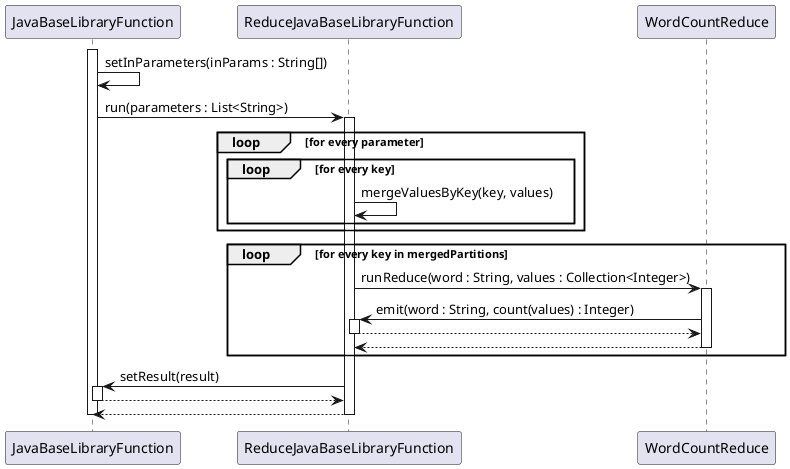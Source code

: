 @startuml
activate JavaBaseLibraryFunction
JavaBaseLibraryFunction -> JavaBaseLibraryFunction : setInParameters(inParams : String[])
JavaBaseLibraryFunction -> ReduceJavaBaseLibraryFunction : run(parameters : List<String>)

activate ReduceJavaBaseLibraryFunction

' Merge partitions

loop for every parameter
loop for every key
ReduceJavaBaseLibraryFunction -> ReduceJavaBaseLibraryFunction : mergeValuesByKey(key, values)
end
end

' Run reducer function

loop for every key in mergedPartitions
ReduceJavaBaseLibraryFunction -> WordCountReduce : runReduce(word : String, values : Collection<Integer>)

activate WordCountReduce
WordCountReduce -> ReduceJavaBaseLibraryFunction : emit(word : String, count(values) : Integer)
activate ReduceJavaBaseLibraryFunction
WordCountReduce <-- ReduceJavaBaseLibraryFunction
deactivate ReduceJavaBaseLibraryFunction
ReduceJavaBaseLibraryFunction <-- WordCountReduce
deactivate WordCountReduce
end

' Set result and return

ReduceJavaBaseLibraryFunction -> JavaBaseLibraryFunction : setResult(result)
activate JavaBaseLibraryFunction
ReduceJavaBaseLibraryFunction <-- JavaBaseLibraryFunction
deactivate JavaBaseLibraryFunction

JavaBaseLibraryFunction <-- ReduceJavaBaseLibraryFunction
deactivate ReduceJavaBaseLibraryFunction

deactivate JavaBaseLibraryFunction
@enduml